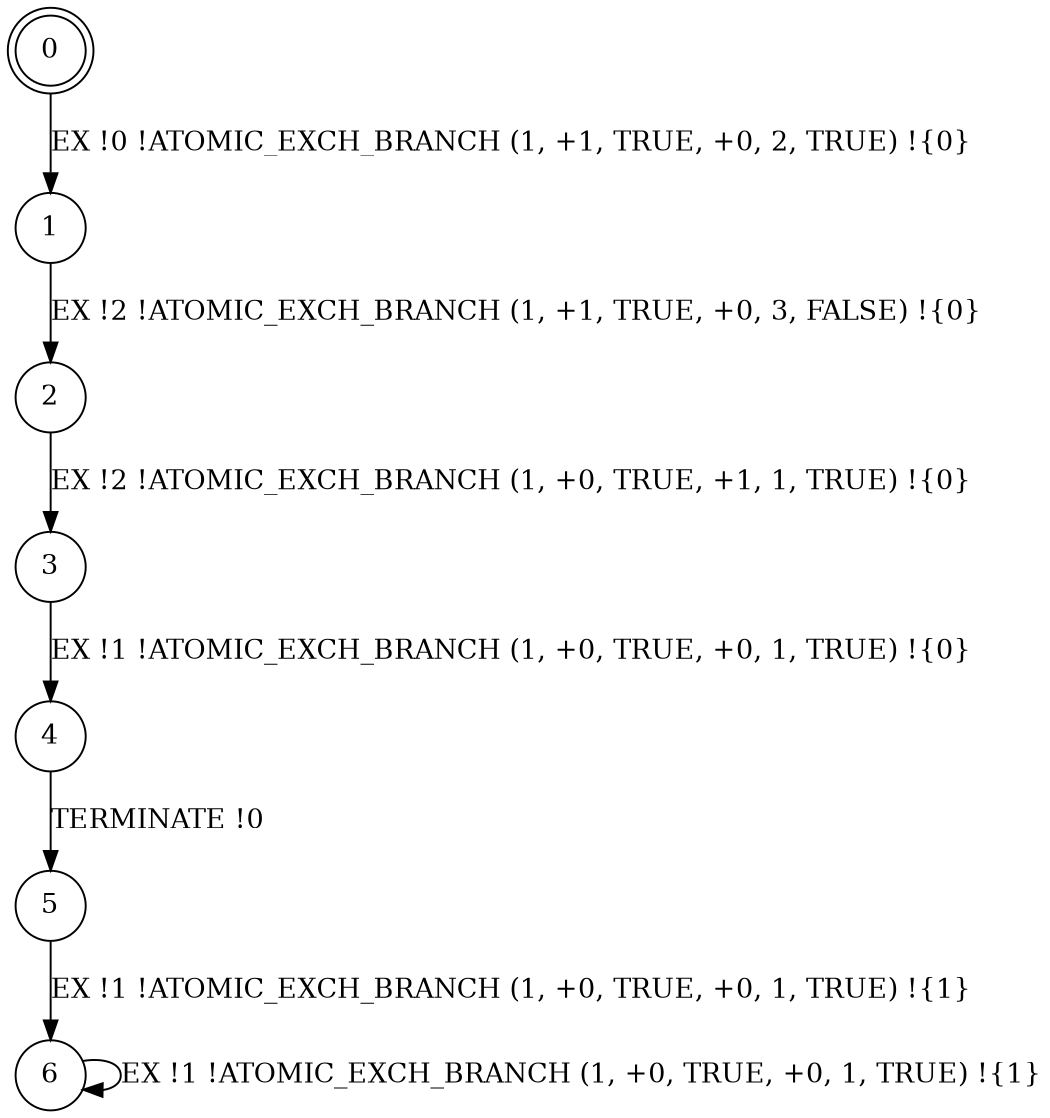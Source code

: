 digraph BCG {
size = "7, 10.5";
center = TRUE;
node [shape = circle];
0 [peripheries = 2];
0 -> 1 [label = "EX !0 !ATOMIC_EXCH_BRANCH (1, +1, TRUE, +0, 2, TRUE) !{0}"];
1 -> 2 [label = "EX !2 !ATOMIC_EXCH_BRANCH (1, +1, TRUE, +0, 3, FALSE) !{0}"];
2 -> 3 [label = "EX !2 !ATOMIC_EXCH_BRANCH (1, +0, TRUE, +1, 1, TRUE) !{0}"];
3 -> 4 [label = "EX !1 !ATOMIC_EXCH_BRANCH (1, +0, TRUE, +0, 1, TRUE) !{0}"];
4 -> 5 [label = "TERMINATE !0"];
5 -> 6 [label = "EX !1 !ATOMIC_EXCH_BRANCH (1, +0, TRUE, +0, 1, TRUE) !{1}"];
6 -> 6 [label = "EX !1 !ATOMIC_EXCH_BRANCH (1, +0, TRUE, +0, 1, TRUE) !{1}"];
}
